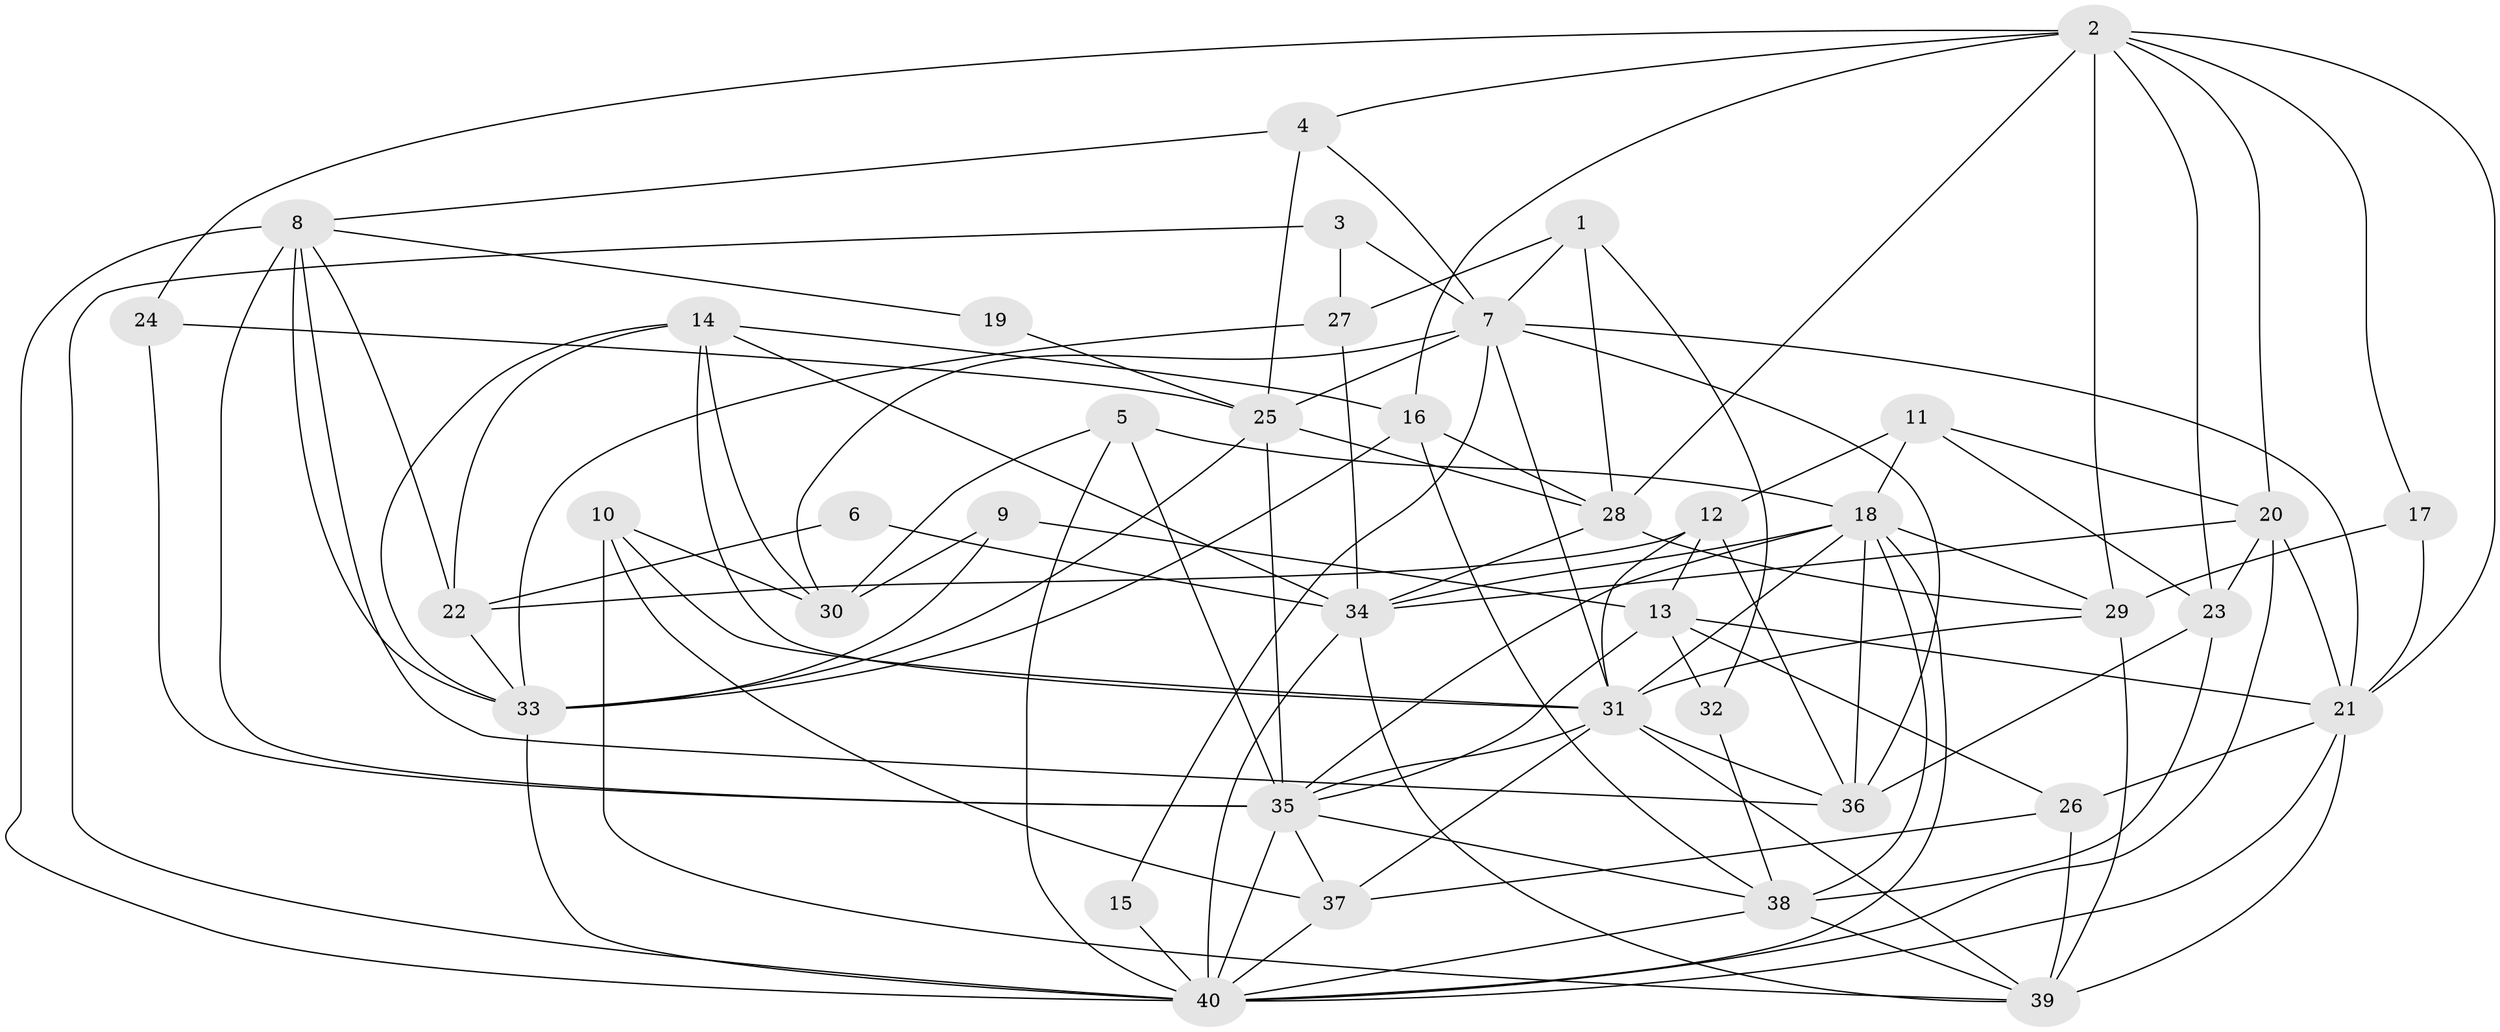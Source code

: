 // original degree distribution, {3: 0.225, 4: 0.3125, 6: 0.1, 5: 0.1625, 8: 0.0125, 2: 0.15, 7: 0.0375}
// Generated by graph-tools (version 1.1) at 2025/50/03/09/25 03:50:07]
// undirected, 40 vertices, 113 edges
graph export_dot {
graph [start="1"]
  node [color=gray90,style=filled];
  1;
  2;
  3;
  4;
  5;
  6;
  7;
  8;
  9;
  10;
  11;
  12;
  13;
  14;
  15;
  16;
  17;
  18;
  19;
  20;
  21;
  22;
  23;
  24;
  25;
  26;
  27;
  28;
  29;
  30;
  31;
  32;
  33;
  34;
  35;
  36;
  37;
  38;
  39;
  40;
  1 -- 7 [weight=1.0];
  1 -- 27 [weight=1.0];
  1 -- 28 [weight=1.0];
  1 -- 32 [weight=1.0];
  2 -- 4 [weight=1.0];
  2 -- 16 [weight=1.0];
  2 -- 17 [weight=1.0];
  2 -- 20 [weight=1.0];
  2 -- 21 [weight=1.0];
  2 -- 23 [weight=1.0];
  2 -- 24 [weight=1.0];
  2 -- 28 [weight=1.0];
  2 -- 29 [weight=1.0];
  3 -- 7 [weight=1.0];
  3 -- 27 [weight=1.0];
  3 -- 40 [weight=1.0];
  4 -- 7 [weight=1.0];
  4 -- 8 [weight=1.0];
  4 -- 25 [weight=1.0];
  5 -- 18 [weight=1.0];
  5 -- 30 [weight=1.0];
  5 -- 35 [weight=1.0];
  5 -- 40 [weight=1.0];
  6 -- 22 [weight=1.0];
  6 -- 34 [weight=1.0];
  7 -- 15 [weight=1.0];
  7 -- 21 [weight=1.0];
  7 -- 25 [weight=1.0];
  7 -- 30 [weight=1.0];
  7 -- 31 [weight=1.0];
  7 -- 36 [weight=1.0];
  8 -- 19 [weight=1.0];
  8 -- 22 [weight=1.0];
  8 -- 33 [weight=1.0];
  8 -- 35 [weight=1.0];
  8 -- 36 [weight=1.0];
  8 -- 40 [weight=2.0];
  9 -- 13 [weight=1.0];
  9 -- 30 [weight=1.0];
  9 -- 33 [weight=1.0];
  10 -- 30 [weight=1.0];
  10 -- 31 [weight=1.0];
  10 -- 37 [weight=1.0];
  10 -- 39 [weight=1.0];
  11 -- 12 [weight=1.0];
  11 -- 18 [weight=1.0];
  11 -- 20 [weight=1.0];
  11 -- 23 [weight=1.0];
  12 -- 13 [weight=1.0];
  12 -- 22 [weight=1.0];
  12 -- 31 [weight=1.0];
  12 -- 36 [weight=1.0];
  13 -- 21 [weight=1.0];
  13 -- 26 [weight=1.0];
  13 -- 32 [weight=1.0];
  13 -- 35 [weight=1.0];
  14 -- 16 [weight=1.0];
  14 -- 22 [weight=1.0];
  14 -- 30 [weight=1.0];
  14 -- 31 [weight=1.0];
  14 -- 33 [weight=1.0];
  14 -- 34 [weight=1.0];
  15 -- 40 [weight=1.0];
  16 -- 28 [weight=1.0];
  16 -- 33 [weight=1.0];
  16 -- 38 [weight=1.0];
  17 -- 21 [weight=1.0];
  17 -- 29 [weight=1.0];
  18 -- 29 [weight=1.0];
  18 -- 31 [weight=1.0];
  18 -- 34 [weight=1.0];
  18 -- 35 [weight=1.0];
  18 -- 36 [weight=1.0];
  18 -- 38 [weight=1.0];
  18 -- 40 [weight=1.0];
  19 -- 25 [weight=1.0];
  20 -- 21 [weight=1.0];
  20 -- 23 [weight=1.0];
  20 -- 34 [weight=1.0];
  20 -- 40 [weight=1.0];
  21 -- 26 [weight=1.0];
  21 -- 39 [weight=1.0];
  21 -- 40 [weight=1.0];
  22 -- 33 [weight=2.0];
  23 -- 36 [weight=1.0];
  23 -- 38 [weight=1.0];
  24 -- 25 [weight=1.0];
  24 -- 35 [weight=1.0];
  25 -- 28 [weight=1.0];
  25 -- 33 [weight=1.0];
  25 -- 35 [weight=1.0];
  26 -- 37 [weight=1.0];
  26 -- 39 [weight=1.0];
  27 -- 33 [weight=1.0];
  27 -- 34 [weight=1.0];
  28 -- 29 [weight=1.0];
  28 -- 34 [weight=1.0];
  29 -- 31 [weight=1.0];
  29 -- 39 [weight=1.0];
  31 -- 35 [weight=1.0];
  31 -- 36 [weight=1.0];
  31 -- 37 [weight=1.0];
  31 -- 39 [weight=1.0];
  32 -- 38 [weight=1.0];
  33 -- 40 [weight=1.0];
  34 -- 39 [weight=1.0];
  34 -- 40 [weight=1.0];
  35 -- 37 [weight=1.0];
  35 -- 38 [weight=1.0];
  35 -- 40 [weight=1.0];
  37 -- 40 [weight=1.0];
  38 -- 39 [weight=1.0];
  38 -- 40 [weight=1.0];
}
